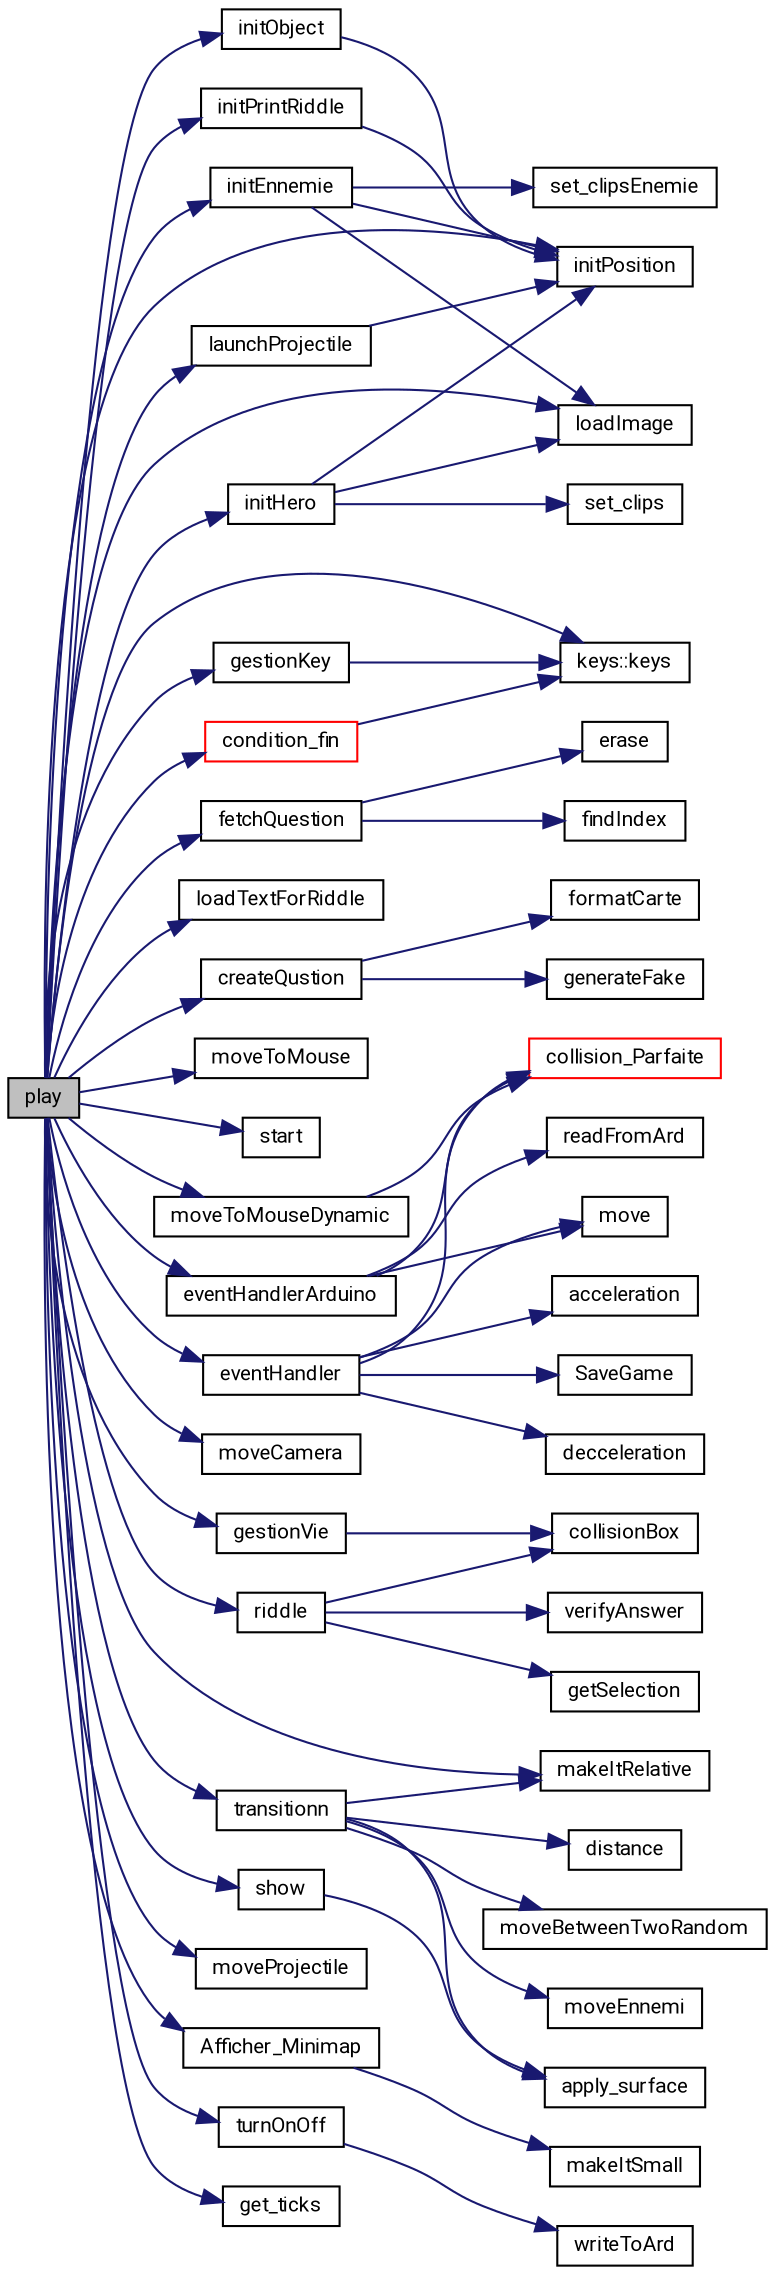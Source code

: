 digraph "play"
{
 // LATEX_PDF_SIZE
  edge [fontname="Roboto",fontsize="10",labelfontname="Roboto",labelfontsize="10"];
  node [fontname="Roboto",fontsize="10",shape=record];
  rankdir="LR";
  Node150 [label="play",height=0.2,width=0.4,color="black", fillcolor="grey75", style="filled", fontcolor="black",tooltip=" "];
  Node150 -> Node151 [color="midnightblue",fontsize="10",style="solid",fontname="Roboto"];
  Node151 [label="initPosition",height=0.2,width=0.4,color="black", fillcolor="white", style="filled",URL="$SDL__Init_8c.html#aacba2767ef1793cfcf9d9cfba91a62e7",tooltip=" "];
  Node150 -> Node152 [color="midnightblue",fontsize="10",style="solid",fontname="Roboto"];
  Node152 [label="keys::keys",height=0.2,width=0.4,color="black", fillcolor="white", style="filled",URL="$structkeys.html#a7559bc5bb2d0727a0be1ce90578d1052",tooltip=" "];
  Node150 -> Node153 [color="midnightblue",fontsize="10",style="solid",fontname="Roboto"];
  Node153 [label="initEnnemie",height=0.2,width=0.4,color="black", fillcolor="white", style="filled",URL="$SDL__Init_8c.html#aebec659dbc0fced3e684a805336a2e0b",tooltip=" "];
  Node153 -> Node154 [color="midnightblue",fontsize="10",style="solid",fontname="Roboto"];
  Node154 [label="loadImage",height=0.2,width=0.4,color="black", fillcolor="white", style="filled",URL="$SDL__Init_8c.html#a2ab4a75877abd9b57b1867af16899f30",tooltip=" "];
  Node153 -> Node155 [color="midnightblue",fontsize="10",style="solid",fontname="Roboto"];
  Node155 [label="set_clipsEnemie",height=0.2,width=0.4,color="black", fillcolor="white", style="filled",URL="$SDL__animation_8c.html#a928a44742a275da162517abcdb9fc9e8",tooltip=" "];
  Node153 -> Node151 [color="midnightblue",fontsize="10",style="solid",fontname="Roboto"];
  Node150 -> Node154 [color="midnightblue",fontsize="10",style="solid",fontname="Roboto"];
  Node150 -> Node156 [color="midnightblue",fontsize="10",style="solid",fontname="Roboto"];
  Node156 [label="launchProjectile",height=0.2,width=0.4,color="black", fillcolor="white", style="filled",URL="$SDL__atack_8c.html#a157a13978cfd9686349c6f433bfdaa9d",tooltip=" "];
  Node156 -> Node151 [color="midnightblue",fontsize="10",style="solid",fontname="Roboto"];
  Node150 -> Node157 [color="midnightblue",fontsize="10",style="solid",fontname="Roboto"];
  Node157 [label="initHero",height=0.2,width=0.4,color="black", fillcolor="white", style="filled",URL="$SDL__Init_8c.html#a537870b91a0bcb420da19fa92a506311",tooltip=" "];
  Node157 -> Node154 [color="midnightblue",fontsize="10",style="solid",fontname="Roboto"];
  Node157 -> Node158 [color="midnightblue",fontsize="10",style="solid",fontname="Roboto"];
  Node158 [label="set_clips",height=0.2,width=0.4,color="black", fillcolor="white", style="filled",URL="$SDL__animation_8c.html#a77f54ee083e4f28c4176cf9602603964",tooltip=" "];
  Node157 -> Node151 [color="midnightblue",fontsize="10",style="solid",fontname="Roboto"];
  Node150 -> Node159 [color="midnightblue",fontsize="10",style="solid",fontname="Roboto"];
  Node159 [label="initObject",height=0.2,width=0.4,color="black", fillcolor="white", style="filled",URL="$SDL__Init_8c.html#a8a5afe773164b262326832d98dc6104c",tooltip=" "];
  Node159 -> Node151 [color="midnightblue",fontsize="10",style="solid",fontname="Roboto"];
  Node150 -> Node160 [color="midnightblue",fontsize="10",style="solid",fontname="Roboto"];
  Node160 [label="fetchQuestion",height=0.2,width=0.4,color="black", fillcolor="white", style="filled",URL="$SDL__enigme_8c.html#a39c76700dff530c844926f769b9e5e2f",tooltip=" "];
  Node160 -> Node161 [color="midnightblue",fontsize="10",style="solid",fontname="Roboto"];
  Node161 [label="findIndex",height=0.2,width=0.4,color="black", fillcolor="white", style="filled",URL="$SDL__enigme_8c.html#a4143c32173f2ea6e72c73342b2fbd75f",tooltip=" "];
  Node160 -> Node162 [color="midnightblue",fontsize="10",style="solid",fontname="Roboto"];
  Node162 [label="erase",height=0.2,width=0.4,color="black", fillcolor="white", style="filled",URL="$SDL__enigme_8c.html#a2e157e71610302b772cc5231a54866dd",tooltip=" "];
  Node150 -> Node163 [color="midnightblue",fontsize="10",style="solid",fontname="Roboto"];
  Node163 [label="loadTextForRiddle",height=0.2,width=0.4,color="black", fillcolor="white", style="filled",URL="$SDL__Init_8c.html#a6b45aea4a0ac66457461752d48769da0",tooltip=" "];
  Node150 -> Node164 [color="midnightblue",fontsize="10",style="solid",fontname="Roboto"];
  Node164 [label="initPrintRiddle",height=0.2,width=0.4,color="black", fillcolor="white", style="filled",URL="$SDL__Init_8c.html#a24db4a5a8e8fd689b3c7e195c8895548",tooltip=" "];
  Node164 -> Node151 [color="midnightblue",fontsize="10",style="solid",fontname="Roboto"];
  Node150 -> Node165 [color="midnightblue",fontsize="10",style="solid",fontname="Roboto"];
  Node165 [label="createQustion",height=0.2,width=0.4,color="black", fillcolor="white", style="filled",URL="$SDL__enigme_8c.html#a366df1c03f8c6ca9f110a8d71af474c8",tooltip=" "];
  Node165 -> Node166 [color="midnightblue",fontsize="10",style="solid",fontname="Roboto"];
  Node166 [label="generateFake",height=0.2,width=0.4,color="black", fillcolor="white", style="filled",URL="$SDL__enigme_8c.html#a3467afd42435399ceb0c3fc02a558afa",tooltip=" "];
  Node165 -> Node167 [color="midnightblue",fontsize="10",style="solid",fontname="Roboto"];
  Node167 [label="formatCarte",height=0.2,width=0.4,color="black", fillcolor="white", style="filled",URL="$SDL__enigme_8c.html#a93772ce62fdaccc83db762a25f6dc63c",tooltip=" "];
  Node150 -> Node168 [color="midnightblue",fontsize="10",style="solid",fontname="Roboto"];
  Node168 [label="moveToMouse",height=0.2,width=0.4,color="black", fillcolor="white", style="filled",URL="$SDL__move_8c.html#af11bb29347265c4ba26ea25b7c64a20a",tooltip=" "];
  Node150 -> Node169 [color="midnightblue",fontsize="10",style="solid",fontname="Roboto"];
  Node169 [label="start",height=0.2,width=0.4,color="black", fillcolor="white", style="filled",URL="$SDL__animation_8c.html#ad6dbccd99321dabd7f2e29f652b523e6",tooltip=" "];
  Node150 -> Node170 [color="midnightblue",fontsize="10",style="solid",fontname="Roboto"];
  Node170 [label="eventHandlerArduino",height=0.2,width=0.4,color="black", fillcolor="white", style="filled",URL="$SDL__arduino_8c.html#abefc6906065c0c43ba99477e403e07d9",tooltip=" "];
  Node170 -> Node171 [color="midnightblue",fontsize="10",style="solid",fontname="Roboto"];
  Node171 [label="readFromArd",height=0.2,width=0.4,color="black", fillcolor="white", style="filled",URL="$SDL__arduino_8c.html#aca0b6081e0acbb8178c9eaba3049358f",tooltip=" "];
  Node170 -> Node172 [color="midnightblue",fontsize="10",style="solid",fontname="Roboto"];
  Node172 [label="collision_Parfaite",height=0.2,width=0.4,color="red", fillcolor="white", style="filled",URL="$SDL__collision_8c.html#a6a218474f4f9d8b148a523a35f51f12f",tooltip=" "];
  Node170 -> Node174 [color="midnightblue",fontsize="10",style="solid",fontname="Roboto"];
  Node174 [label="move",height=0.2,width=0.4,color="black", fillcolor="white", style="filled",URL="$SDL__move_8c.html#ad44bd37ca22a79edfbdae44c32720fa5",tooltip=" "];
  Node150 -> Node175 [color="midnightblue",fontsize="10",style="solid",fontname="Roboto"];
  Node175 [label="eventHandler",height=0.2,width=0.4,color="black", fillcolor="white", style="filled",URL="$SDL__Game__Funcs_8c.html#a18035437e05820f7700f0f8b7ba3d66f",tooltip=" "];
  Node175 -> Node172 [color="midnightblue",fontsize="10",style="solid",fontname="Roboto"];
  Node175 -> Node174 [color="midnightblue",fontsize="10",style="solid",fontname="Roboto"];
  Node175 -> Node176 [color="midnightblue",fontsize="10",style="solid",fontname="Roboto"];
  Node176 [label="acceleration",height=0.2,width=0.4,color="black", fillcolor="white", style="filled",URL="$SDL__acceleration_8c.html#ae6e64f326020cc28ec3dc6cf5222e4c5",tooltip=" "];
  Node175 -> Node177 [color="midnightblue",fontsize="10",style="solid",fontname="Roboto"];
  Node177 [label="SaveGame",height=0.2,width=0.4,color="black", fillcolor="white", style="filled",URL="$SDL__savegame_8c.html#a9d69c2557bc9b1edc5164bfe3877b6f9",tooltip=" "];
  Node175 -> Node178 [color="midnightblue",fontsize="10",style="solid",fontname="Roboto"];
  Node178 [label="decceleration",height=0.2,width=0.4,color="black", fillcolor="white", style="filled",URL="$SDL__acceleration_8c.html#a03f1f08eaab54d15b8229b7a84dd4e84",tooltip=" "];
  Node150 -> Node179 [color="midnightblue",fontsize="10",style="solid",fontname="Roboto"];
  Node179 [label="moveToMouseDynamic",height=0.2,width=0.4,color="black", fillcolor="white", style="filled",URL="$SDL__move_8c.html#a3c40d057be41d3e6b3421eabce7a55c6",tooltip=" "];
  Node179 -> Node172 [color="midnightblue",fontsize="10",style="solid",fontname="Roboto"];
  Node150 -> Node180 [color="midnightblue",fontsize="10",style="solid",fontname="Roboto"];
  Node180 [label="moveCamera",height=0.2,width=0.4,color="black", fillcolor="white", style="filled",URL="$SDL__scrolling_8c.html#a81e7c3cd7d9dd56092d60b5e7d550cf9",tooltip=" "];
  Node150 -> Node181 [color="midnightblue",fontsize="10",style="solid",fontname="Roboto"];
  Node181 [label="gestionVie",height=0.2,width=0.4,color="black", fillcolor="white", style="filled",URL="$SDL__gestion_8c.html#a1f7aab104689e218a0055f424e317236",tooltip=" "];
  Node181 -> Node182 [color="midnightblue",fontsize="10",style="solid",fontname="Roboto"];
  Node182 [label="collisionBox",height=0.2,width=0.4,color="black", fillcolor="white", style="filled",URL="$SDL__collision_8c.html#a00def301ecaedb9edf9fa5e9777dc094",tooltip=" "];
  Node150 -> Node183 [color="midnightblue",fontsize="10",style="solid",fontname="Roboto"];
  Node183 [label="makeItRelative",height=0.2,width=0.4,color="black", fillcolor="white", style="filled",URL="$SDL__scrolling_8c.html#a195939235fc4e32206ff56a74081576f",tooltip=" "];
  Node150 -> Node184 [color="midnightblue",fontsize="10",style="solid",fontname="Roboto"];
  Node184 [label="moveProjectile",height=0.2,width=0.4,color="black", fillcolor="white", style="filled",URL="$SDL__atack_8c.html#a09c33b9a7e9b73d64bc59267444df73e",tooltip=" "];
  Node150 -> Node185 [color="midnightblue",fontsize="10",style="solid",fontname="Roboto"];
  Node185 [label="Afficher_Minimap",height=0.2,width=0.4,color="black", fillcolor="white", style="filled",URL="$minimap_8c.html#a7239e0e62ed038a627cbbe6a94f43b8a",tooltip=" "];
  Node185 -> Node186 [color="midnightblue",fontsize="10",style="solid",fontname="Roboto"];
  Node186 [label="makeItSmall",height=0.2,width=0.4,color="black", fillcolor="white", style="filled",URL="$minimap_8c.html#a71b27710c1dad331f8c84e5a9be05f1c",tooltip=" "];
  Node150 -> Node187 [color="midnightblue",fontsize="10",style="solid",fontname="Roboto"];
  Node187 [label="transitionn",height=0.2,width=0.4,color="black", fillcolor="white", style="filled",URL="$AI_8c.html#a0736f04af26a6b01f31a20ec2bb0adf2",tooltip=" "];
  Node187 -> Node188 [color="midnightblue",fontsize="10",style="solid",fontname="Roboto"];
  Node188 [label="distance",height=0.2,width=0.4,color="black", fillcolor="white", style="filled",URL="$AI_8c.html#afdda9b9d6e6368688ac61d458ea62990",tooltip=" "];
  Node187 -> Node189 [color="midnightblue",fontsize="10",style="solid",fontname="Roboto"];
  Node189 [label="moveBetweenTwoRandom",height=0.2,width=0.4,color="black", fillcolor="white", style="filled",URL="$SDL__move_8c.html#a4e34bd1e8cd999c1e80b56a93ad36b25",tooltip=" "];
  Node187 -> Node190 [color="midnightblue",fontsize="10",style="solid",fontname="Roboto"];
  Node190 [label="moveEnnemi",height=0.2,width=0.4,color="black", fillcolor="white", style="filled",URL="$AI_8c.html#a3b66dca38fbed2c237956238a05dd6e5",tooltip=" "];
  Node187 -> Node183 [color="midnightblue",fontsize="10",style="solid",fontname="Roboto"];
  Node187 -> Node191 [color="midnightblue",fontsize="10",style="solid",fontname="Roboto"];
  Node191 [label="apply_surface",height=0.2,width=0.4,color="black", fillcolor="white", style="filled",URL="$SDL__animation_8c.html#a87468ff26c3de0d98037c2cff18aa20f",tooltip=" "];
  Node150 -> Node192 [color="midnightblue",fontsize="10",style="solid",fontname="Roboto"];
  Node192 [label="show",height=0.2,width=0.4,color="black", fillcolor="white", style="filled",URL="$SDL__animation_8c.html#a51ec49799835d087b8e6f2d707c4d76d",tooltip=" "];
  Node192 -> Node191 [color="midnightblue",fontsize="10",style="solid",fontname="Roboto"];
  Node150 -> Node193 [color="midnightblue",fontsize="10",style="solid",fontname="Roboto"];
  Node193 [label="riddle",height=0.2,width=0.4,color="black", fillcolor="white", style="filled",URL="$SDL__enigme_8c.html#a4b8fbab12a6932d122a2ebd9f3f4e7eb",tooltip=" "];
  Node193 -> Node182 [color="midnightblue",fontsize="10",style="solid",fontname="Roboto"];
  Node193 -> Node194 [color="midnightblue",fontsize="10",style="solid",fontname="Roboto"];
  Node194 [label="getSelection",height=0.2,width=0.4,color="black", fillcolor="white", style="filled",URL="$SDL__enigme_8c.html#a3bf3997a463f1a0d6bcc4cce96ccb12b",tooltip=" "];
  Node193 -> Node195 [color="midnightblue",fontsize="10",style="solid",fontname="Roboto"];
  Node195 [label="verifyAnswer",height=0.2,width=0.4,color="black", fillcolor="white", style="filled",URL="$SDL__enigme_8c.html#ad6b9608845d3195ea6d87176390dbc63",tooltip=" "];
  Node150 -> Node196 [color="midnightblue",fontsize="10",style="solid",fontname="Roboto"];
  Node196 [label="turnOnOff",height=0.2,width=0.4,color="black", fillcolor="white", style="filled",URL="$SDL__arduino_8c.html#af921e7b2ce75aadfb16b2ce49424a589",tooltip=" "];
  Node196 -> Node197 [color="midnightblue",fontsize="10",style="solid",fontname="Roboto"];
  Node197 [label="writeToArd",height=0.2,width=0.4,color="black", fillcolor="white", style="filled",URL="$SDL__arduino_8c.html#a803a9741486484988283cd8a17ca8a8c",tooltip=" "];
  Node150 -> Node198 [color="midnightblue",fontsize="10",style="solid",fontname="Roboto"];
  Node198 [label="gestionKey",height=0.2,width=0.4,color="black", fillcolor="white", style="filled",URL="$SDL__gestion_8c.html#a7f4b12a80d06588ae6728b122b888a58",tooltip=" "];
  Node198 -> Node152 [color="midnightblue",fontsize="10",style="solid",fontname="Roboto"];
  Node150 -> Node199 [color="midnightblue",fontsize="10",style="solid",fontname="Roboto"];
  Node199 [label="get_ticks",height=0.2,width=0.4,color="black", fillcolor="white", style="filled",URL="$SDL__animation_8c.html#aa3e2cb9730547c3f0e2aa7f8d4aa451c",tooltip=" "];
  Node150 -> Node200 [color="midnightblue",fontsize="10",style="solid",fontname="Roboto"];
  Node200 [label="condition_fin",height=0.2,width=0.4,color="red", fillcolor="white", style="filled",URL="$SDL__condition_8c.html#a85601c54689c06249f3abe5b0f3ee522",tooltip=" "];
  Node200 -> Node152 [color="midnightblue",fontsize="10",style="solid",fontname="Roboto"];
}
